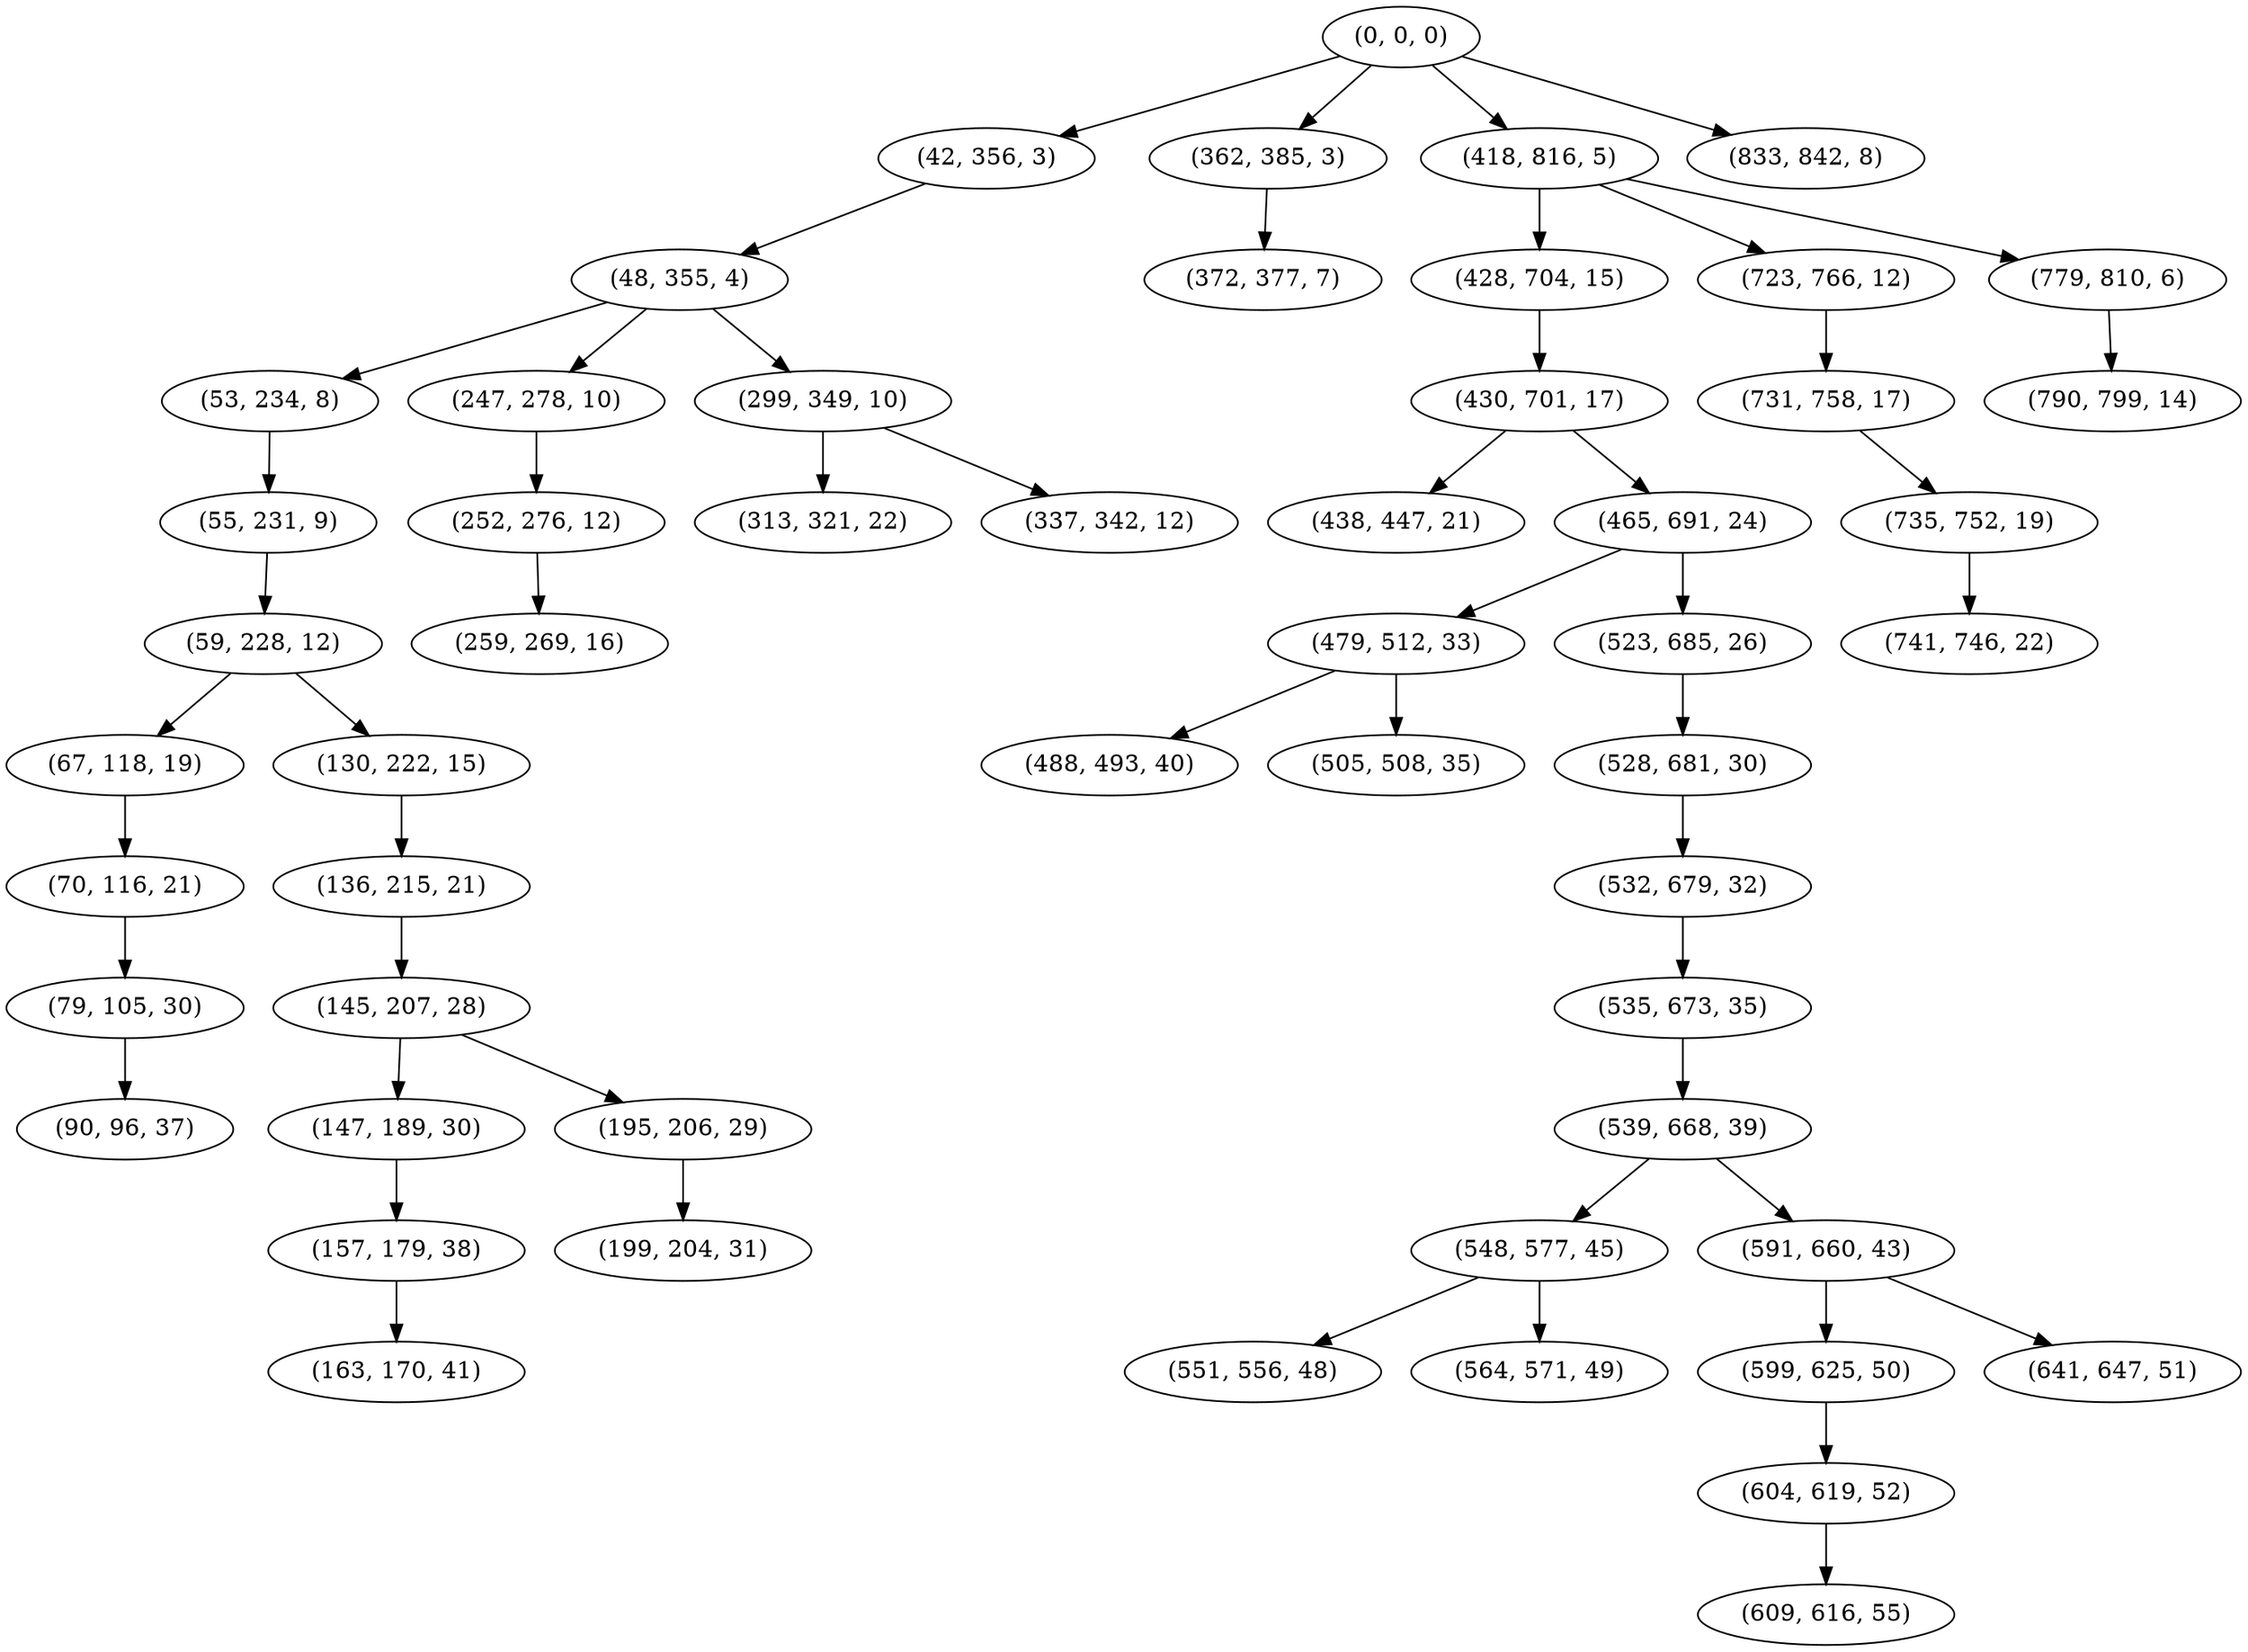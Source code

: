 digraph tree {
    "(0, 0, 0)";
    "(42, 356, 3)";
    "(48, 355, 4)";
    "(53, 234, 8)";
    "(55, 231, 9)";
    "(59, 228, 12)";
    "(67, 118, 19)";
    "(70, 116, 21)";
    "(79, 105, 30)";
    "(90, 96, 37)";
    "(130, 222, 15)";
    "(136, 215, 21)";
    "(145, 207, 28)";
    "(147, 189, 30)";
    "(157, 179, 38)";
    "(163, 170, 41)";
    "(195, 206, 29)";
    "(199, 204, 31)";
    "(247, 278, 10)";
    "(252, 276, 12)";
    "(259, 269, 16)";
    "(299, 349, 10)";
    "(313, 321, 22)";
    "(337, 342, 12)";
    "(362, 385, 3)";
    "(372, 377, 7)";
    "(418, 816, 5)";
    "(428, 704, 15)";
    "(430, 701, 17)";
    "(438, 447, 21)";
    "(465, 691, 24)";
    "(479, 512, 33)";
    "(488, 493, 40)";
    "(505, 508, 35)";
    "(523, 685, 26)";
    "(528, 681, 30)";
    "(532, 679, 32)";
    "(535, 673, 35)";
    "(539, 668, 39)";
    "(548, 577, 45)";
    "(551, 556, 48)";
    "(564, 571, 49)";
    "(591, 660, 43)";
    "(599, 625, 50)";
    "(604, 619, 52)";
    "(609, 616, 55)";
    "(641, 647, 51)";
    "(723, 766, 12)";
    "(731, 758, 17)";
    "(735, 752, 19)";
    "(741, 746, 22)";
    "(779, 810, 6)";
    "(790, 799, 14)";
    "(833, 842, 8)";
    "(0, 0, 0)" -> "(42, 356, 3)";
    "(0, 0, 0)" -> "(362, 385, 3)";
    "(0, 0, 0)" -> "(418, 816, 5)";
    "(0, 0, 0)" -> "(833, 842, 8)";
    "(42, 356, 3)" -> "(48, 355, 4)";
    "(48, 355, 4)" -> "(53, 234, 8)";
    "(48, 355, 4)" -> "(247, 278, 10)";
    "(48, 355, 4)" -> "(299, 349, 10)";
    "(53, 234, 8)" -> "(55, 231, 9)";
    "(55, 231, 9)" -> "(59, 228, 12)";
    "(59, 228, 12)" -> "(67, 118, 19)";
    "(59, 228, 12)" -> "(130, 222, 15)";
    "(67, 118, 19)" -> "(70, 116, 21)";
    "(70, 116, 21)" -> "(79, 105, 30)";
    "(79, 105, 30)" -> "(90, 96, 37)";
    "(130, 222, 15)" -> "(136, 215, 21)";
    "(136, 215, 21)" -> "(145, 207, 28)";
    "(145, 207, 28)" -> "(147, 189, 30)";
    "(145, 207, 28)" -> "(195, 206, 29)";
    "(147, 189, 30)" -> "(157, 179, 38)";
    "(157, 179, 38)" -> "(163, 170, 41)";
    "(195, 206, 29)" -> "(199, 204, 31)";
    "(247, 278, 10)" -> "(252, 276, 12)";
    "(252, 276, 12)" -> "(259, 269, 16)";
    "(299, 349, 10)" -> "(313, 321, 22)";
    "(299, 349, 10)" -> "(337, 342, 12)";
    "(362, 385, 3)" -> "(372, 377, 7)";
    "(418, 816, 5)" -> "(428, 704, 15)";
    "(418, 816, 5)" -> "(723, 766, 12)";
    "(418, 816, 5)" -> "(779, 810, 6)";
    "(428, 704, 15)" -> "(430, 701, 17)";
    "(430, 701, 17)" -> "(438, 447, 21)";
    "(430, 701, 17)" -> "(465, 691, 24)";
    "(465, 691, 24)" -> "(479, 512, 33)";
    "(465, 691, 24)" -> "(523, 685, 26)";
    "(479, 512, 33)" -> "(488, 493, 40)";
    "(479, 512, 33)" -> "(505, 508, 35)";
    "(523, 685, 26)" -> "(528, 681, 30)";
    "(528, 681, 30)" -> "(532, 679, 32)";
    "(532, 679, 32)" -> "(535, 673, 35)";
    "(535, 673, 35)" -> "(539, 668, 39)";
    "(539, 668, 39)" -> "(548, 577, 45)";
    "(539, 668, 39)" -> "(591, 660, 43)";
    "(548, 577, 45)" -> "(551, 556, 48)";
    "(548, 577, 45)" -> "(564, 571, 49)";
    "(591, 660, 43)" -> "(599, 625, 50)";
    "(591, 660, 43)" -> "(641, 647, 51)";
    "(599, 625, 50)" -> "(604, 619, 52)";
    "(604, 619, 52)" -> "(609, 616, 55)";
    "(723, 766, 12)" -> "(731, 758, 17)";
    "(731, 758, 17)" -> "(735, 752, 19)";
    "(735, 752, 19)" -> "(741, 746, 22)";
    "(779, 810, 6)" -> "(790, 799, 14)";
}
